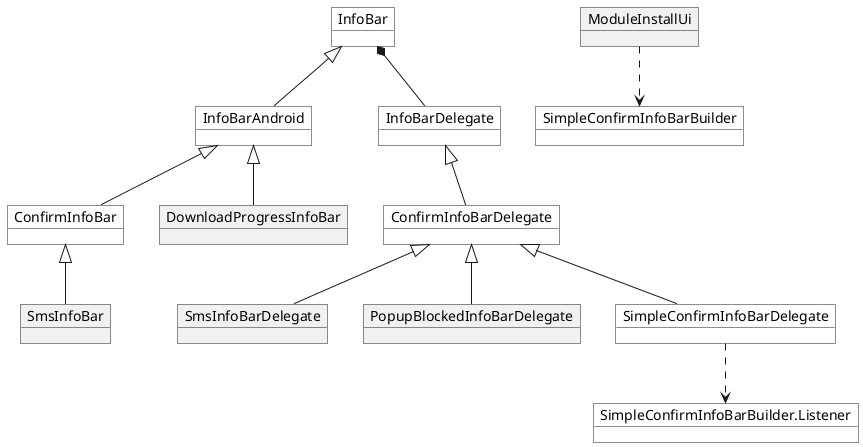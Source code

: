 @startuml
object InfoBar #white
object InfoBarAndroid #white

InfoBar <|-- InfoBarAndroid

object ConfirmInfoBar #white
object DownloadProgressInfoBar

InfoBarAndroid <|-- ConfirmInfoBar
InfoBarAndroid <|-- DownloadProgressInfoBar

object SmsInfoBar
ConfirmInfoBar <|-- SmsInfoBar

object InfoBarDelegate #white
object ConfirmInfoBarDelegate #white

InfoBarDelegate <|-- ConfirmInfoBarDelegate

object SmsInfoBarDelegate
object PopupBlockedInfoBarDelegate
object SimpleConfirmInfoBarDelegate #white

ConfirmInfoBarDelegate <|-- SmsInfoBarDelegate
ConfirmInfoBarDelegate <|-- PopupBlockedInfoBarDelegate
ConfirmInfoBarDelegate <|-- SimpleConfirmInfoBarDelegate
object SimpleConfirmInfoBarBuilder #white
object "SimpleConfirmInfoBarBuilder.Listener" as SCIBB_Listener #white
object ModuleInstallUi

ModuleInstallUi ..> SimpleConfirmInfoBarBuilder
InfoBar *-- InfoBarDelegate
SimpleConfirmInfoBarDelegate ..> SCIBB_Listener

@enduml